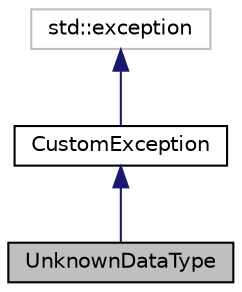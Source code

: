 digraph "UnknownDataType"
{
  edge [fontname="Helvetica",fontsize="10",labelfontname="Helvetica",labelfontsize="10"];
  node [fontname="Helvetica",fontsize="10",shape=record];
  Node3 [label="UnknownDataType",height=0.2,width=0.4,color="black", fillcolor="grey75", style="filled", fontcolor="black"];
  Node4 -> Node3 [dir="back",color="midnightblue",fontsize="10",style="solid"];
  Node4 [label="CustomException",height=0.2,width=0.4,color="black", fillcolor="white", style="filled",URL="$df/d8b/structCustomException.html"];
  Node5 -> Node4 [dir="back",color="midnightblue",fontsize="10",style="solid"];
  Node5 [label="std::exception",height=0.2,width=0.4,color="grey75", fillcolor="white", style="filled",tooltip="STL class. "];
}
